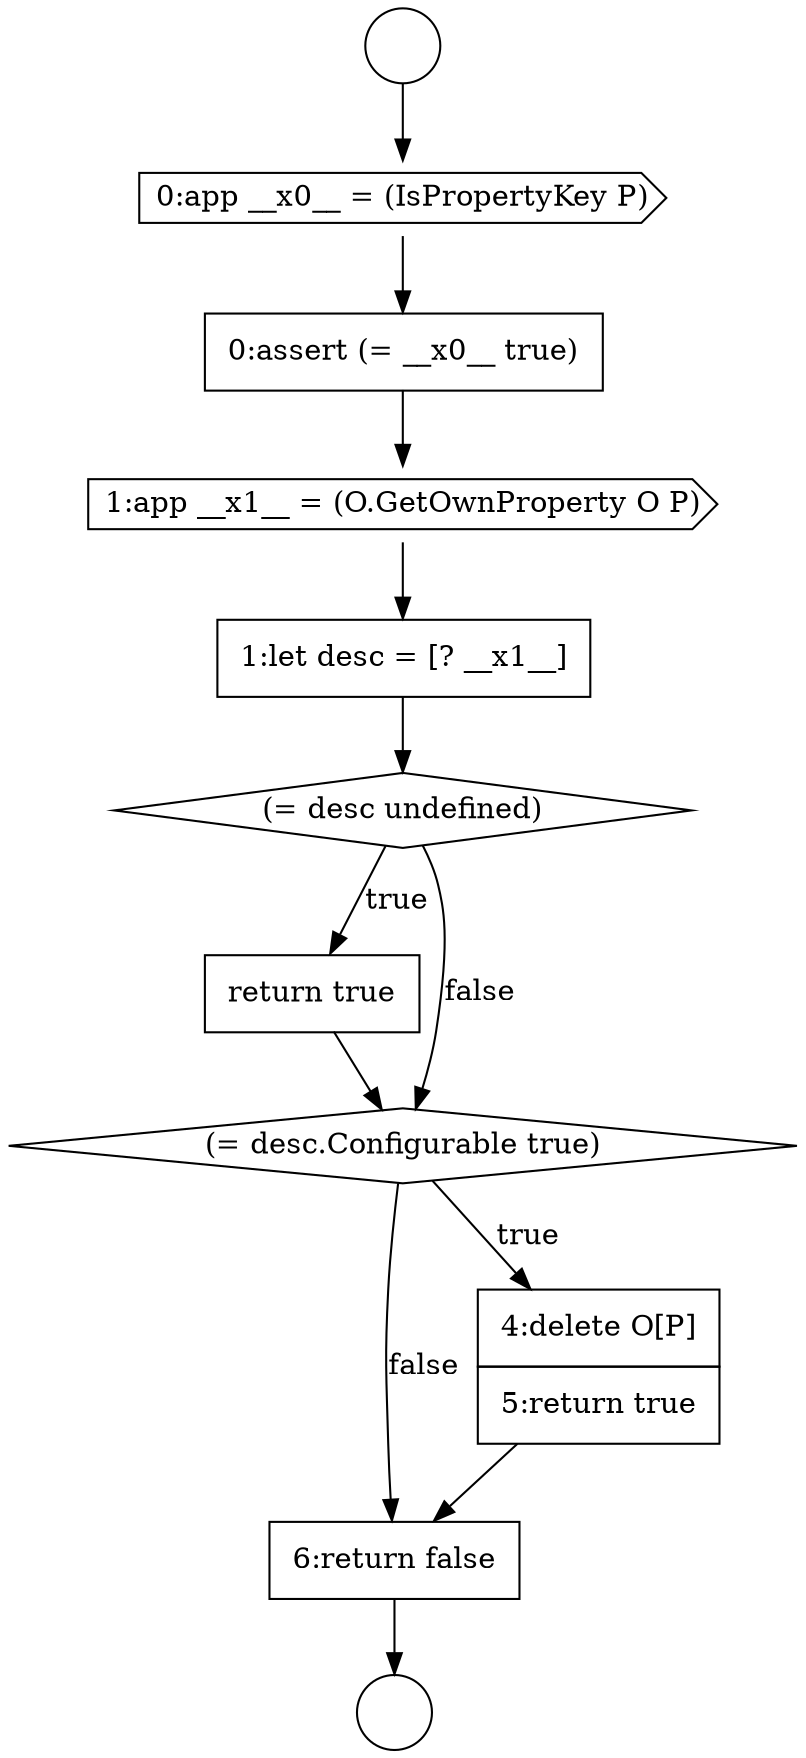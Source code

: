 digraph {
  node1879 [shape=cds, label=<<font color="black">0:app __x0__ = (IsPropertyKey P)</font>> color="black" fillcolor="white" style=filled]
  node1882 [shape=none, margin=0, label=<<font color="black">
    <table border="0" cellborder="1" cellspacing="0" cellpadding="10">
      <tr><td align="left">1:let desc = [? __x1__]</td></tr>
    </table>
  </font>> color="black" fillcolor="white" style=filled]
  node1887 [shape=none, margin=0, label=<<font color="black">
    <table border="0" cellborder="1" cellspacing="0" cellpadding="10">
      <tr><td align="left">6:return false</td></tr>
    </table>
  </font>> color="black" fillcolor="white" style=filled]
  node1886 [shape=none, margin=0, label=<<font color="black">
    <table border="0" cellborder="1" cellspacing="0" cellpadding="10">
      <tr><td align="left">4:delete O[P]</td></tr>
      <tr><td align="left">5:return true</td></tr>
    </table>
  </font>> color="black" fillcolor="white" style=filled]
  node1883 [shape=diamond, label=<<font color="black">(= desc undefined)</font>> color="black" fillcolor="white" style=filled]
  node1878 [shape=circle label=" " color="black" fillcolor="white" style=filled]
  node1884 [shape=none, margin=0, label=<<font color="black">
    <table border="0" cellborder="1" cellspacing="0" cellpadding="10">
      <tr><td align="left">return true</td></tr>
    </table>
  </font>> color="black" fillcolor="white" style=filled]
  node1877 [shape=circle label=" " color="black" fillcolor="white" style=filled]
  node1881 [shape=cds, label=<<font color="black">1:app __x1__ = (O.GetOwnProperty O P)</font>> color="black" fillcolor="white" style=filled]
  node1880 [shape=none, margin=0, label=<<font color="black">
    <table border="0" cellborder="1" cellspacing="0" cellpadding="10">
      <tr><td align="left">0:assert (= __x0__ true)</td></tr>
    </table>
  </font>> color="black" fillcolor="white" style=filled]
  node1885 [shape=diamond, label=<<font color="black">(= desc.Configurable true)</font>> color="black" fillcolor="white" style=filled]
  node1886 -> node1887 [ color="black"]
  node1880 -> node1881 [ color="black"]
  node1881 -> node1882 [ color="black"]
  node1885 -> node1886 [label=<<font color="black">true</font>> color="black"]
  node1885 -> node1887 [label=<<font color="black">false</font>> color="black"]
  node1882 -> node1883 [ color="black"]
  node1879 -> node1880 [ color="black"]
  node1887 -> node1878 [ color="black"]
  node1877 -> node1879 [ color="black"]
  node1883 -> node1884 [label=<<font color="black">true</font>> color="black"]
  node1883 -> node1885 [label=<<font color="black">false</font>> color="black"]
  node1884 -> node1885 [ color="black"]
}
